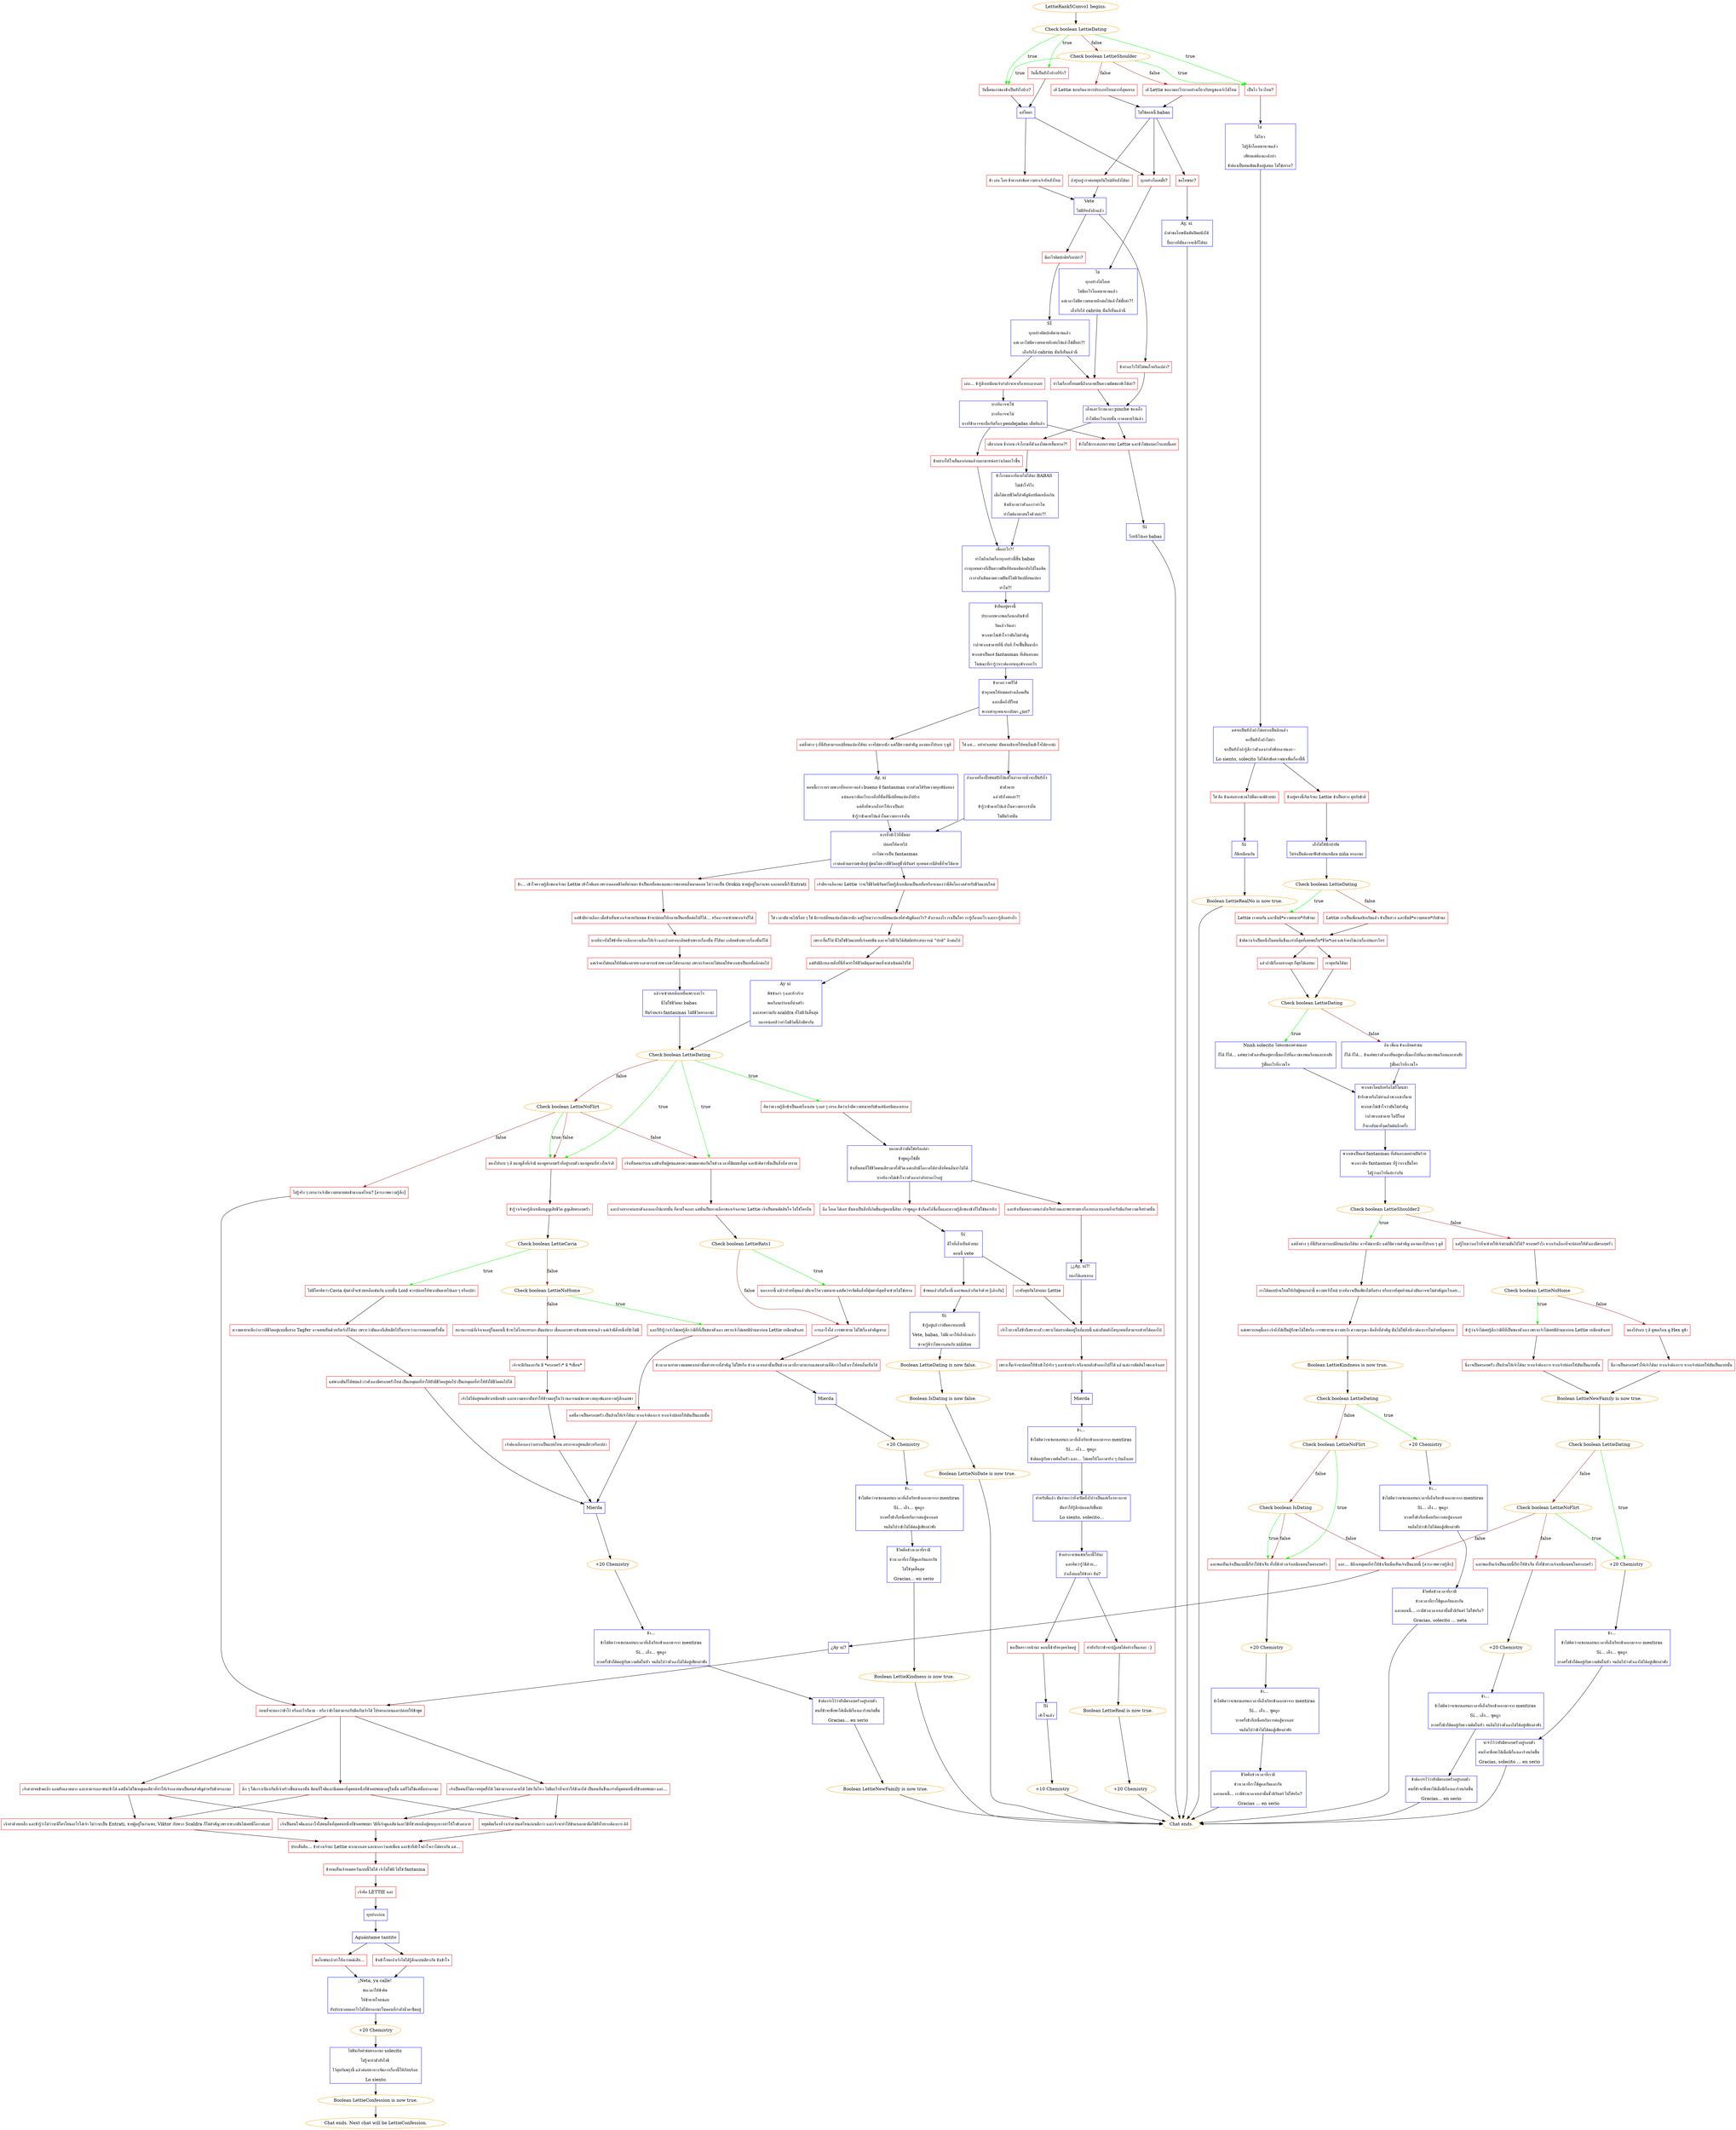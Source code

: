 digraph {
	"LettieRank5Convo1 begins." [color=orange];
		"LettieRank5Convo1 begins." -> j1469346148;
	j1469346148 [label="Check boolean LettieDating",color=orange];
		j1469346148 -> j1398647307 [label=true,color=green];
		j1469346148 -> j44111331 [label=true,color=green];
		j1469346148 -> j466736984 [label=true,color=green];
		j1469346148 -> j3933229792 [label=false,color=brown];
	j1398647307 [label="เป็นไง ไหวไหม?",shape=box,color=red];
		j1398647307 -> j3619466351;
	j44111331 [label="วันนี้เป็นยังไงบ้างที่รัก?",shape=box,color=red];
		j44111331 -> j1124269910;
	j466736984 [label="วันนี้คนเก่งของข้าเป็นยังไงบ้าง?",shape=box,color=red];
		j466736984 -> j1124269910;
	j3933229792 [label="Check boolean LettieShoulder",color=orange];
		j3933229792 -> j1398647307 [label=true,color=green];
		j3933229792 -> j466736984 [label=true,color=green];
		j3933229792 -> j2131679292 [label=false,color=brown];
		j3933229792 -> j3356585396 [label=false,color=brown];
	j3619466351 [label="ไม่ 
ไม่ไหว 
ไม่รู้สึกโอเคมานานแล้ว 
เพียงแต่ต้องแกล้งทำ 
ข้าต้องเป็นคนเข้มแข็งอยู่เสมอ ไม่ใช่เหรอ?",shape=box,color=blue];
		j3619466351 -> j1500670156;
	j1124269910 [label="แย่โคตร",shape=box,color=blue];
		j1124269910 -> j340976731;
		j1124269910 -> j2858343255;
	j2131679292 [label="เฮ้ Lettie ขอถามอะไรบางอย่างเกี่ยวกับหนูของเจ้าได้ไหม",shape=box,color=red];
		j2131679292 -> j2815775055;
	j3356585396 [label="เฮ้ Lettie ชอบกินอาหารประเภทไหนมากที่สุดเหรอ",shape=box,color=red];
		j3356585396 -> j2815775055;
	j1500670156 [label="แต่จะเป็นยังไงถ้าไม่อยากเป็นอีกแล้ว 
จะเป็นยังไงถ้าไม่ทำ 
จะเป็นยังไงถ้ารู้สึกว่าตัวเองกำลังพังทลายและ-- 
Lo siento, solecito ไม่ได้ส่งข้อความมาเพื่อเรื่องนี้นี่",shape=box,color=blue];
		j1500670156 -> j4006061043;
		j1500670156 -> j938128209;
	j340976731 [label="ทุกอย่างโอเคมั้ย?",shape=box,color=red];
		j340976731 -> j2561968136;
	j2858343255 [label="ข้า เอ่อ โอย ข้าควรส่งข้อความหาเจ้าทีหลังไหม",shape=box,color=red];
		j2858343255 -> j234644358;
	j2815775055 [label="ไม่ใช่ตอนนี้ babas",shape=box,color=blue];
		j2815775055 -> j340976731;
		j2815775055 -> j930279256;
		j2815775055 -> j3990022578;
	j4006061043 [label="ใช่ คือ ข้าแค่อยากชวนไปดื่มกาแฟด้วยน่ะ",shape=box,color=red];
		j4006061043 -> j3533244912;
	j938128209 [label="ข้าอยู่ตรงนี้กับเจ้านะ Lettie ข้าเป็นห่วง คุยกับข้าสิ",shape=box,color=red];
		j938128209 -> j4007244136;
	j2561968136 [label="ไม่ 
ทุกอย่างไม่โอเค 
ไม่มีอะไรโอเคมานานแล้ว 
แต่เวลาไม่มีความหมายอีกต่อไปแล้วใช่มั้ยล่ะ?! 
เอ็งกับไอ้ cabrón นั่นก็เห็นแล้วนี่",shape=box,color=blue];
		j2561968136 -> j844103784;
	j234644358 [label="Vete 
ไม่มีทีหลังอีกแล้ว",shape=box,color=blue];
		j234644358 -> j1997478672;
		j234644358 -> j3575346768;
	j930279256 [label="ถ้ายุ่งอยู่ เราค่อยคุยกันใหม่ทีหลังได้นะ",shape=box,color=red];
		j930279256 -> j234644358;
	j3990022578 [label="ขอโทษนะ?",shape=box,color=red];
		j3990022578 -> j1542634965;
	j3533244912 [label="Sí 
ก็ดีเหมือนกัน",shape=box,color=blue];
		j3533244912 -> j1195005912;
	j4007244136 [label="เอ็งไม่ใช่นักบำบัด 
ไม่จำเป็นต้องมาฟังข้าบ่นเหมือน niña หรอกนะ",shape=box,color=blue];
		j4007244136 -> j3717407868;
	j844103784 [label="ทำไมเรื่องทั้งหมดนี่ถึงกลายเป็นความผิดของข้าได้ล่ะ?",shape=box,color=red];
		j844103784 -> j4111319363;
	j1997478672 [label="ข้าทำอะไรให้ไม่พอใจหรือเปล่า?",shape=box,color=red];
		j1997478672 -> j4111319363;
	j3575346768 [label="มีอะไรผิดปกติหรือเปล่า?",shape=box,color=red];
		j3575346768 -> j1389628507;
	j1542634965 [label="Ay, sí 
ถ้าคำขอโทษนั่นมันปิดผนังได้ 
งั้นบางทีมันอาจจะดีก็ได้นะ",shape=box,color=blue];
		j1542634965 -> "Chat ends.";
	j1195005912 [label="Boolean LettieRealNo is now true.",color=orange];
		j1195005912 -> "Chat ends.";
	j3717407868 [label="Check boolean LettieDating",color=orange];
		j3717407868 -> j4164221559 [label=true,color=green];
		j3717407868 -> j2343973068 [label=false,color=brown];
	j4111319363 [label="เอ็งและวังวนเวลา pinche ของเอ็ง 
ถ้าไม่มีอะไรแบบนั้น เราคงตายไปแล้ว",shape=box,color=blue];
		j4111319363 -> j744168641;
		j4111319363 -> j408331552;
	j1389628507 [label="SÍ 
ทุกอย่างผิดปกติมานานแล้ว 
แต่เวลาไม่มีความหมายอีกต่อไปแล้วใช่มั้ยล่ะ?! 
เอ็งกับไอ้ cabrón นั่นก็เห็นแล้วนี่",shape=box,color=blue];
		j1389628507 -> j844103784;
		j1389628507 -> j2632935610;
	"Chat ends." [color=orange];
	j4164221559 [label="Lettie เราคบกัน และนั่นมี*ความหมาย*กับข้านะ",shape=box,color=red];
		j4164221559 -> j1246157158;
	j2343973068 [label="Lettie เราเป็นเพื่อนสนิทกันแล้ว ข้าเป็นห่วง และนั่นมี*ความหมาย*กับข้านะ",shape=box,color=red];
		j2343973068 -> j1246157158;
	j744168641 [label="เดี๋ยวก่อน ช้าก่อน เจ้าโกรธที่ตัวเองไม่ตายงั้นเหรอ?!",shape=box,color=red];
		j744168641 -> j17123270;
	j408331552 [label="ข้าไม่ใช่กระสอบทรายนะ Lettie และข้าไม่ชอบอะไรแบบนี้เลย",shape=box,color=red];
		j408331552 -> j738434555;
	j2632935610 [label="เอ่อ... ข้ารู้สึกเหมือนเจ้ากำลังจะหาเรื่องทะเลาะเลย",shape=box,color=red];
		j2632935610 -> j2231775632;
	j1246157158 [label="ข้าคิดว่าเจ้าเป็นหนึ่งในคนที่แข็งแกร่งที่สุดที่เคยพบใน*ชีวิต*เลย แต่เจ้าคงไม่เก่งเรื่องบ่นเท่าไหร่",shape=box,color=red];
		j1246157158 -> j900750428;
		j1246157158 -> j3962456951;
	j17123270 [label="ข้าโกรธมากที่ตายไม่ได้นะ BABAS 
ไม่เข้าใจรึไง 
เมื่อไม่ตายชีวิตก็สำคัญน้อยนิดเหลือเกิน 
ข้าเฝ้าถามว่าตัวเองว่าทำไม 
ทำไมต้องมาสนใจด้วยล่ะ?!",shape=box,color=blue];
		j17123270 -> j2487970049;
	j738434555 [label="Sí 
วิ่งหนีไปเลย babas",shape=box,color=blue];
		j738434555 -> "Chat ends.";
	j2231775632 [label="บางทีอาจจะใช่ 
บางทีอาจจะไม่ 
บางทีข้าอาจจะเบื่อกับเรื่อง pendejadas เต็มทีแล้ว",shape=box,color=blue];
		j2231775632 -> j2948771772;
		j2231775632 -> j408331552;
	j900750428 [label="แล้วถ้ามีเรื่องอยากคุย ก็คุยได้เลยนะ",shape=box,color=red];
		j900750428 -> j2943419579;
	j3962456951 [label="เราคุยกันได้นะ",shape=box,color=red];
		j3962456951 -> j2943419579;
	j2487970049 [label="เพื่ออะไร?! 
ทำไมถึงเกิดเรื่องทุกอย่างนี้ขึ้น babas 
เราทุกคนต่างก็เป็นความฝันที่ย้อนอดีตกลับไปในอดีต 
เรากำลังเดินตามความฝันที่ไม่มีวันเปลี่ยนแปลง 
ทำไม?!",shape=box,color=blue];
		j2487970049 -> j676172517;
	j2948771772 [label="ข้าอยากให้ใจเย็นลงก่อนแล้วบอกมาหน่อยว่าเกิดอะไรขึ้น",shape=box,color=red];
		j2948771772 -> j2487970049;
	j2943419579 [label="Check boolean LettieDating",color=orange];
		j2943419579 -> j1234325589 [label=true,color=green];
		j2943419579 -> j3264705670 [label=false,color=brown];
	j676172517 [label="ข้ายืนอยู่ตรงนี้ 
ประกอบพวกพลเรือนกลับเข้าที่ 
วันแล้ววันเล่า 
พวกเขาไม่เข้าใจว่ามันไม่สำคัญ 
ว่าถ้าพวกเขาตายที่นี่ ทันที ก็จะฟื้นขึ้นมาอีก 
พวกเขาเป็นแค่ fantasmas ที่เดินละเมอ 
ในขณะที่เรารู้ว่าเราต้องทนทุกข์จากอะไร",shape=box,color=blue];
		j676172517 -> j1295279006;
	j1234325589 [label="Nnnh solecito ไม่ค่อยชอบคำชมเลย 
ก็ได้ ก็ได้... แค่พบว่าตัวเองยืนอยู่ตรงนี้มองไปที่แถวของพลเรือนและสงสัย 
รู้มั้ยอะไรที่กวนใจ",shape=box,color=blue];
		j1234325589 -> j927880598;
	j3264705670 [label="อืม เพื่อน ข้าเกลียดคำชม 
ก็ได้ ก็ได้... ข้าแค่พบว่าตัวเองยืนอยู่ตรงนี้มองไปที่แถวของพลเรือนและสงสัย 
รู้มั้ยอะไรที่กวนใจ",shape=box,color=blue];
		j3264705670 -> j927880598;
	j1295279006 [label="ข้าอาละวาดก็ได้ 
ฆ่าทุกคนให้หมดอย่างเลือดเย็น 
และเมื่อถึงปีใหม่ 
พวกเขาทุกคนจะกลับมา ¿no?",shape=box,color=blue];
		j1295279006 -> j828412716;
		j1295279006 -> j2591878572;
	j927880598 [label="พวกเขาโดนยิงหรือไม่ก็โดนฆ่า 
ข้ารักษาหรือไม่ทำแล้วพวกเขาก็ตาย 
พวกเขาไม่เข้าใจว่ามันไม่สำคัญ 
ว่าถ้าพวกเขาตาย ในปีใหม่ 
ก็จะกลับมาที่จุดเริ่มต้นอีกครั้ง",shape=box,color=blue];
		j927880598 -> j2442420931;
	j828412716 [label="ใช่ แต่... อย่าทำเลยนะ มันคงอธิบายให้คนอื่นเข้าใจได้ยากน่ะ",shape=box,color=red];
		j828412716 -> j2719010011;
	j2591878572 [label="แต่สิ่งต่าง ๆ ที่นี่ยังสามารถเปลี่ยนแปลงได้นะ อาจไม่มากนัก แต่ก็มีความสำคัญ ลองมองไปรอบ ๆ ดูสิ",shape=box,color=red];
		j2591878572 -> j153575842;
	j2442420931 [label="พวกเขาเป็นแค่ fantasmas ที่เดินละเมอผ่านฝันร้าย 
พวกเราคือ fantasmas ที่รู้ว่าเราเป็นใคร 
ไม่รู้ว่าอะไรที่แย่กว่ากัน",shape=box,color=blue];
		j2442420931 -> j3958753546;
	j2719010011 [label="ถ้าเอาเครื่องปิ้งขนมปังไปแช่ในอ่างอาบน้ำจะเป็นยังไง 
ฆ่าตัวตาย 
แล้วยังไงต่อล่ะ?! 
ข้ารู้ว่าข้าตายไปแล้วในความทรงจำอื่น 
ในฝันร้ายนั่น",shape=box,color=blue];
		j2719010011 -> j2196733095;
	j153575842 [label="Ay, sí 
ตอนนี้เรารวบรวมพวกที่หลงทางแล้ว bueno มี fantasmas บางส่วนได้รับความทุกข์น้อยลง 
แน่นอนว่ามีอะไรบางสิ่งที่นั่นที่นี่เปลี่ยนแปลงไปบ้าง 
แต่สิ่งที่พวกเอ็งทำให้เราเป็นล่ะ 
ข้ารู้ว่าข้าตายไปแล้วในความทรงจำอื่น",shape=box,color=blue];
		j153575842 -> j2196733095;
	j3958753546 [label="Check boolean LettieShoulder2",color=orange];
		j3958753546 -> j1095739970 [label=true,color=green];
		j3958753546 -> j2374591058 [label=false,color=brown];
	j2196733095 [label="ควรทิ้งข้าไว้ที่นั่นนะ 
ปล่อยให้ตายไป 
เราไม่ควรเป็น fantasmas 
เราต่อต้านธรรมชาติอยู่ ผู้คนไม่ควรมีชีวิตอยู่ชั่วนิรันดร์ ทุกคนควรมีสิทธิ์ที่จะได้ตาย",shape=box,color=blue];
		j2196733095 -> j408183700;
		j2196733095 -> j1248282673;
	j1095739970 [label="แต่สิ่งต่าง ๆ ที่นี่ยังสามารถเปลี่ยนแปลงได้นะ อาจไม่มากนัก แต่ก็มีความสำคัญ ลองมองไปรอบ ๆ ดูสิ",shape=box,color=red];
		j1095739970 -> j4115379968;
	j2374591058 [label="แต่รู้ไหมว่าอะไรที่จะช่วยให้เจ้าผ่านมันไปได้? ครอบครัวไง หากเจ้าเลือกที่จะปล่อยให้ตัวเองมีครอบครัว",shape=box,color=red];
		j2374591058 -> j2837183612;
	j408183700 [label="ข้า... เข้าใจความรู้สึกของเจ้านะ Lettie เข้าใจดีเลย เพราะตลอดชีวิตที่ผ่านมา ข้าเป็นเหยื่อของแผนการของคนอื่นมาตลอด ไม่ว่าจะเป็น Orokin ชายผู้อยู่ในกำแพง และตอนนี้ก็ Entrati",shape=box,color=red];
		j408183700 -> j1256138596;
	j1248282673 [label="เจ้ามีทางเลือกนะ Lettie ว่าจะใช้ชีวิตนิรันดร์โดยรู้สึกเหมือนเป็นเหยื่อหรือจะมองว่านี่คือโอกาสสำหรับชีวิตแบบใหม่",shape=box,color=red];
		j1248282673 -> j4155735370;
	j4115379968 [label="เราได้มอบบ้านใหม่ให้กับผู้คนเหล่านี้ ความหวังใหม่ บางทีอาจเป็นเพียงไม่กี่อย่าง หรือบางทีสุดท้ายแล้วมันอาจจะไม่สำคัญอะไรเลย...",shape=box,color=red];
		j4115379968 -> j3803386056;
	j2837183612 [label="Check boolean LettieNoHome",color=orange];
		j2837183612 -> j325750616 [label=true,color=green];
		j2837183612 -> j1066605301 [label=false,color=brown];
	j1256138596 [label="แต่ข้ามีทางเลือก เมื่อข้าเห็นพวกเจ้าตายกันหมด ข้าจะปล่อยให้กลายเป็นเหยื่อต่อไปก็ได้... หรืออาจจะช่วยพวกเจ้าก็ได้",shape=box,color=red];
		j1256138596 -> j1885160470;
	j4155735370 [label="ใช่ เวลามันวนไปเรื่อย ๆ ใช่ มีการเปลี่ยนแปลงไม่มากนัก แต่รู้ไหมว่าการเปลี่ยนแปลงที่สำคัญคืออะไร? ตัวเราเองไง เราเป็นใคร เรารู้เรื่องอะไร และเรารู้สึกอย่างไร",shape=box,color=red];
		j4155735370 -> j1260009813;
	j3803386056 [label="แต่เพราะเหตุนี้เอง เจ้าถึงได้เป็นผู้รักษาไม่ใช่หรือ การพยายาม ความหวัง ความกรุณา คือสิ่งที่สำคัญ นั่นไม่ใช่สิ่งที่เราต้องการในท้ายที่สุดเหรอ",shape=box,color=red];
		j3803386056 -> j687322874;
	j325750616 [label="ข้ารู้ว่าเจ้าไม่เคยรู้สึกว่ามีที่ที่เป็นของตัวเอง เพราะเจ้าไม่เคยมีบ้านมาก่อน Lettie เหมือนข้าเลย",shape=box,color=red];
		j325750616 -> j738547519;
	j1066605301 [label="มองไปรอบ ๆ สิ ดูพลเรือน ดู Hex ดูข้า",shape=box,color=red];
		j1066605301 -> j1082843245;
	j1885160470 [label="บางทีอาจไม่ใช่ข้าที่ควรเลือกทางเลือกให้เจ้า และถ้าอยากเกลียดข้าเพราะเรื่องนั้น ก็ได้นะ เกลียดข้าเพราะเรื่องนั้นก็ได้",shape=box,color=red];
		j1885160470 -> j3240902327;
	j1260009813 [label="เพราะงั้นก็ไม่ นี่ไม่ใช่ชีวิตแบบที่เจ้าเคยชิน และจะไม่มีวันได้สัมผัสประสบการณ์ \"ปกติ\" อีกต่อไป",shape=box,color=red];
		j1260009813 -> j1211521523;
	j687322874 [label="Boolean LettieKindness is now true.",color=orange];
		j687322874 -> j3679117757;
	j738547519 [label="นี่อาจเป็นครอบครัว เป็นบ้านให้เจ้าได้นะ หากเจ้าต้องการ หากเจ้าปล่อยให้มันเป็นแบบนั้น",shape=box,color=red];
		j738547519 -> j672275895;
	j1082843245 [label="นี่อาจเป็นครอบครัวให้เจ้าได้นะ หากเจ้าต้องการ หากเจ้าปล่อยให้มันเป็นแบบนั้น",shape=box,color=red];
		j1082843245 -> j672275895;
	j3240902327 [label="แต่เจ้าคงไม่ยอมให้ทีมต้องตายหากสามารถช่วยพวกเขาได้หรอกนะ เพราะเจ้าคงจะไม่ยอมให้พวกเขาเป็นเหยื่ออีกต่อไป",shape=box,color=red];
		j3240902327 -> j3764512157;
	j1211521523 [label="แต่ยังมีอีกหลายสิ่งที่นี่ที่จะทำให้ชีวิตมีคุณค่าพอที่จะดำเนินต่อไปได้",shape=box,color=red];
		j1211521523 -> j173082710;
	j3679117757 [label="Check boolean LettieDating",color=orange];
		j3679117757 -> j2481791151 [label=true,color=green];
		j3679117757 -> j4054493583 [label=false,color=brown];
	j672275895 [label="Boolean LettieNewFamily is now true.",color=orange];
		j672275895 -> j3188996890;
	j3764512157 [label="แล้วจะช่วยเหลือเหยื่อเพราะอะไร 
นี่ไม่ใช่ชีวิตนะ babas 
ฝันร้ายแห่ง fantasmas ไม่มีชีวิตหรอกนะ",shape=box,color=blue];
		j3764512157 -> j3120021396;
	j173082710 [label="Ay sí 
พิซซ่าเก่า ๆ และห้างร้าง 
พลเรือนเร่ร่อนที่น่าเศร้า 
และสงครามกับ scaldra ที่ไม่มีวันสิ้นสุด 
บอกหน่อยสิว่าทำไมชีวิตนี้ถึงมีค่ากัน",shape=box,color=blue];
		j173082710 -> j3120021396;
	j2481791151 [label="+20 Chemistry",color=orange];
		j2481791151 -> j275800787;
	j4054493583 [label="Check boolean LettieNoFlirt",color=orange];
		j4054493583 -> j1882929222 [label=true,color=green];
		j4054493583 -> j2101007801 [label=false,color=brown];
	j3188996890 [label="Check boolean LettieDating",color=orange];
		j3188996890 -> j2410913718 [label=true,color=green];
		j3188996890 -> j1744086563 [label=false,color=brown];
	j3120021396 [label="Check boolean LettieDating",color=orange];
		j3120021396 -> j3156834465 [label=true,color=green];
		j3120021396 -> j980240825 [label=true,color=green];
		j3120021396 -> j2255700537 [label=true,color=green];
		j3120021396 -> j968646835 [label=false,color=brown];
	j275800787 [label="ข้า... 
ข้าไม่คิดว่าจะชอบเลยนะเวลาที่เอ็งเรียกข้าออกมาจาก mentiras 
Sí... เอ็ง... พูดถูก 
บางครั้งข้าก็เหนื่อยกับการต่อสู้มากเลย 
จนลืมไปว่าข้าไม่ได้ต่อสู้เพียงลำพัง",shape=box,color=blue];
		j275800787 -> j3684242083;
	j1882929222 [label="และพอเห็นเจ้าเป็นแบบนี้ก็ทำให้ข้าเจ็บ ทั้งที่ข้าห่วงเจ้าเหมือนคนในครอบครัว",shape=box,color=red];
		j1882929222 -> j2887141387;
	j2101007801 [label="Check boolean IsDating",color=orange];
		j2101007801 -> j1882929222 [label=true,color=green];
		j2101007801 -> j1882929222 [label=false,color=brown];
		j2101007801 -> j1875662432 [label=false,color=brown];
	j2410913718 [label="+20 Chemistry",color=orange];
		j2410913718 -> j657125583;
	j1744086563 [label="Check boolean LettieNoFlirt",color=orange];
		j1744086563 -> j2410913718 [label=true,color=green];
		j1744086563 -> j2780664316 [label=false,color=brown];
		j1744086563 -> j1875662432 [label=false,color=brown];
	j3156834465 [label="คิดว่าความรู้สึกข้าเป็นแค่เรื่องเล่น ๆ เฉย ๆ เหรอ คิดว่าเจ้ามีความหมายกับข้าแค่น้อยนิดเองเหรอ",shape=box,color=red];
		j3156834465 -> j478862038;
	j980240825 [label="มองไปรอบ ๆ สิ มองดูสิ่งที่เจ้ามี มองดูครอบครัวที่อยู่รอบตัว มองดูคนที่ห่วงใยเจ้าสิ",shape=box,color=red];
		j980240825 -> j3242744128;
	j2255700537 [label="เจ้าเห็นคนเร่ร่อน แต่ข้าเห็นผู้คนแสดงความเมตตาต่อกันในช่วงเวลาที่มืดมนที่สุด และข้าคิดว่านั่นเป็นสิ่งที่สวยงาม",shape=box,color=red];
		j2255700537 -> j3073101347;
	j968646835 [label="Check boolean LettieNoFlirt",color=orange];
		j968646835 -> j980240825 [label=true,color=green];
		j968646835 -> j980240825 [label=false,color=brown];
		j968646835 -> j2255700537 [label=false,color=brown];
		j968646835 -> j3139702930 [label=false,color=brown];
	j3684242083 [label="ชีวิตคือช่วงเวลาที่เรามี 
ช่วงเวลาที่เราใช้ดูแลกันและกัน 
และตอนนี้... เรามีช่วงเวลาเหล่านั้นชั่วนิรันดร์ ไม่ใช่หรือ? 
Gracias, solecito ... neta",shape=box,color=blue];
		j3684242083 -> "Chat ends.";
	j2887141387 [label="+20 Chemistry",color=orange];
		j2887141387 -> j2603868045;
	j1875662432 [label="และ... มีอีกเหตุผลที่ทำให้ข้าเจ็บเมื่อเห็นเจ้าเป็นแบบนี้ [สารภาพความรู้สึก]",shape=box,color=red];
		j1875662432 -> j3882863147;
	j657125583 [label="ข้า... 
ข้าไม่คิดว่าจะชอบเลยนะเวลาที่เอ็งเรียกข้าออกมาจาก mentiras 
Sí... เอ็ง... พูดถูก 
บางครั้งข้าก็ติดอยู่กับความคิดในหัว จนลืมไปว่าตัวเองไม่ได้อยู่เพียงลำพัง",shape=box,color=blue];
		j657125583 -> j752959193;
	j2780664316 [label="และพอเห็นเจ้าเป็นแบบนี้ก็ทำให้ข้าเจ็บ ทั้งที่ข้าห่วงเจ้าเหมือนคนในครอบครัว",shape=box,color=red];
		j2780664316 -> j2457826031;
	j478862038 [label="บอกมาสิว่ามันใช่หรือเปล่า 
ข้าพูดถูกใช่มั้ย 
ข้าเห็นคนที่ใช้ชีวิตคนเดียวมาทั้งชีวิต แต่กลับมีโอกาสได้ทำสิ่งที่คนอื่นทำไม่ได้ 
บางทีอาจไม่เข้าใจว่าตัวเองกำลังทำอะไรอยู่",shape=box,color=blue];
		j478862038 -> j2443334040;
		j478862038 -> j419043641;
	j3242744128 [label="ข้ารู้ว่าเจ้าคงรู้สึกเหมือนสูญเสียชีวิต สูญเสียครอบครัว",shape=box,color=red];
		j3242744128 -> j2017082177;
	j3073101347 [label="และถ้าอยากจะแยกตัวเองออกไปแบบนั้น ก็ตามใจเถอะ แต่นั่นเป็นทางเลือกของเจ้าเองนะ Lettie เจ้าเป็นคนตัดสินใจ ไม่ใช่ใครอื่น",shape=box,color=red];
		j3073101347 -> j3313996384;
	j3139702930 [label="ไม่รู้จริง ๆ เหรอว่าเจ้ามีความหมายต่อข้ามากแค่ไหน? [สารภาพความรู้สึก]",shape=box,color=red];
		j3139702930 -> j3534015334;
	j2603868045 [label="ข้า... 
ข้าไม่คิดว่าจะชอบเลยนะเวลาที่เอ็งเรียกข้าออกมาจาก mentiras 
Sí... เอ็ง... พูดถูก 
บางครั้งข้าก็เหนื่อยกับการต่อสู้มากเลย 
จนลืมไปว่าข้าไม่ได้ต่อสู้เพียงลำพัง",shape=box,color=blue];
		j2603868045 -> j2968949448;
	j3882863147 [label="¿Ay sí?",shape=box,color=blue];
		j3882863147 -> j3534015334;
	j752959193 [label="จะจำไว้ว่ายังมีครอบครัวอยู่รอบตัว 
คนที่จะพึ่งพาได้เมื่อมีเรื่องเลวร้ายเกิดขึ้น 
Gracias, solecito ... en serio",shape=box,color=blue];
		j752959193 -> "Chat ends.";
	j2457826031 [label="+20 Chemistry",color=orange];
		j2457826031 -> j1092643959;
	j2443334040 [label="อือ โอเค ได้เลย นั่นคงเป็นสิ่งที่เกิดขึ้นอยู่ตอนนี้สินะ เจ้าพูดถูก ข้าก็แค่ไอ้ซื่อบื้อและความรู้สึกของข้าก็ไม่ใช่ของจริง",shape=box,color=red];
		j2443334040 -> j3294203259;
	j419043641 [label="และข้าเห็นคนบางคนกำลังเจ็บปวดและพยายามหาเรื่องทะเลาะแทนที่จะรับมือกับความเจ็บปวดนั้น",shape=box,color=red];
		j419043641 -> j608854255;
	j2017082177 [label="Check boolean LettieCavia",color=orange];
		j2017082177 -> j1107778562 [label=true,color=green];
		j2017082177 -> j1316773623 [label=false,color=brown];
	j3313996384 [label="Check boolean LettieRats1",color=orange];
		j3313996384 -> j3787178935 [label=true,color=green];
		j3313996384 -> j3854525982 [label=false,color=brown];
	j3534015334 [label="ก่อนที่จะบอกว่าข้าโง่ หรืออะไรก็ตาม - หรือว่าข้าไม่สามารถรับมือกับเจ้าได้ โปรดรอก่อนและปล่อยให้ข้าพูด",shape=box,color=red];
		j3534015334 -> j2055969903;
		j3534015334 -> j1157461724;
		j3534015334 -> j1309530990;
	j2968949448 [label="ชีวิตคือช่วงเวลาที่เรามี 
ช่วงเวลาที่เราใช้ดูแลกันและกัน 
และตอนนี้... เรามีช่วงเวลาเหล่านั้นชั่วนิรันดร์ ไม่ใช่หรือ? 
Gracias ... en serio",shape=box,color=blue];
		j2968949448 -> "Chat ends.";
	j1092643959 [label="ข้า... 
ข้าไม่คิดว่าจะชอบเลยนะเวลาที่เอ็งเรียกข้าออกมาจาก mentiras 
Sí... เอ็ง... พูดถูก 
บางครั้งข้าก็ติดอยู่กับความคิดในหัว จนลืมไปว่าตัวเองไม่ได้อยู่เพียงลำพัง",shape=box,color=blue];
		j1092643959 -> j3575481829;
	j3294203259 [label="Sí 
ดีใจที่เอ็งเห็นด้วยนะ 
ตอนนี้ vete",shape=box,color=blue];
		j3294203259 -> j2135374272;
		j3294203259 -> j1300408673;
	j608854255 [label="¡¿Ay, sí?! 
บอกได้เลยเหรอ",shape=box,color=blue];
		j608854255 -> j644692531;
	j1107778562 [label="ไม่มีใครคิดว่า Cavia คุ้มค่าที่จะช่วยเหลือเช่นกัน แบบนั้น Loid ควรปล่อยให้พวกมันตายไปเฉย ๆ หรือเปล่า",shape=box,color=red];
		j1107778562 -> j1711366341;
	j1316773623 [label="Check boolean LettieNoHome",color=orange];
		j1316773623 -> j3525764130 [label=true,color=green];
		j1316773623 -> j3068127308 [label=false,color=brown];
	j3787178935 [label="นอกจากนี้ แม้ว่าท้ายที่สุดแล้วมันจะไร้ความหมาย แต่สัตว์จรจัดคือสิ่งที่คุ้มค่าที่สุดที่จะช่วยไม่ใช่เหรอ",shape=box,color=red];
		j3787178935 -> j3854525982;
	j3854525982 [label="การเอาใจใส่ การพยายาม ไม่ใช่เรื่องสำคัญเหรอ",shape=box,color=red];
		j3854525982 -> j2037205919;
	j2055969903 [label="เจ้าสวยจนข้าตะลึง แถมยังฉลาดมาก และสามารถเอาชนะข้าได้ แต่นั่นไม่ใช่เหตุผลเดียวที่ทำให้เจ้ากลายมาเป็นคนสำคัญสำหรับข้าหรอกนะ",shape=box,color=red];
		j2055969903 -> j2381577655;
		j2055969903 -> j1460482972;
	j1157461724 [label="ลึก ๆ ใต้เกราะป้องกันที่เจ้าสร้างขึ้นมาเองนั่น มีคนที่ใจดีและมีเมตตาที่สุดคนหนึ่งที่ข้าเคยพบมาอยู่ในนั้น แต่ก็ไม่ใช่แค่นั้นหรอกนะ",shape=box,color=red];
		j1157461724 -> j580493351;
		j1157461724 -> j1460482972;
	j1309530990 [label="เจ้าเป็นคนที่ไม่อาจหยุดยั้งได้ ไม่สามารถทำลายได้ ไม่หวั่นไหว ไม่มีอะไรที่จะทำให้ช้าลงได้ เป็นคนที่แข็งแกร่งที่สุดคนหนึ่งที่ข้าเคยพบมา และ...",shape=box,color=red];
		j1309530990 -> j580493351;
		j1309530990 -> j2381577655;
	j3575481829 [label="ข้าต้องจำไว้ว่ายังมีครอบครัวอยู่รอบตัว 
คนที่ข้าจะพึ่งพาได้เมื่อมีเรื่องเลวร้ายเกิดขึ้น 
Gracias... en serio",shape=box,color=blue];
		j3575481829 -> "Chat ends.";
	j2135374272 [label="เรายังคุยกันไม่จบนะ Lettie",shape=box,color=red];
		j2135374272 -> j644692531;
	j1300408673 [label="ข้าพอแล้วกับเรื่องนี้ และพอแล้วกับเจ้าด้วย [เลิกกัน]",shape=box,color=red];
		j1300408673 -> j2131586320;
	j644692531 [label="เจ้าโวยวายใส่ข้าก็เพราะกลัว เพราะไม่อยากติดอยู่ในที่แบบนี้ แต่กลับผลักไสทุกคนที่สามารถช่วยได้ออกไป",shape=box,color=red];
		j644692531 -> j1189887647;
	j1711366341 [label="ความตายจะดีกว่าการมีชีวิตอยู่แบบนี้เหรอ Tagfer อาจเคยเห็นด้วยกับเจ้าก็ได้นะ เพราะว่ามันเองก็เสียเมียไปในระหว่างการทดสอบครั้งนั้น",shape=box,color=red];
		j1711366341 -> j1204029182;
	j3525764130 [label="และก็ยังรู้ว่าเจ้าไม่เคยรู้สึกว่ามีที่ที่เป็นของตัวเอง เพราะเจ้าไม่เคยมีบ้านมาก่อน Lettie เหมือนข้าเลย",shape=box,color=red];
		j3525764130 -> j2662674284;
	j3068127308 [label="สถานการณ์ที่เจ้าเจออยู่ในตอนนี้ ข้าจะไม่โกหกหรอก มันแย่มาก เชื่อเถอะเพราะข้าเคยเจอมาแล้ว แต่เจ้ามีสิ่งหนึ่งที่ข้าไม่มี",shape=box,color=red];
		j3068127308 -> j3246484775;
	j2037205919 [label="ช่วงเวลาแห่งความเมตตาเหล่านั้นต่างหากที่สำคัญ ไม่ใช่หรือ ช่วงเวลาเหล่านั้นเป็นช่วงเวลาที่เราสามารถแสดงส่วนที่ดีกว่าในตัวเราให้คนอื่นเห็นได้",shape=box,color=red];
		j2037205919 -> j582717157;
	j2381577655 [label="เจ้าเป็นคนใจดีและเอาใจใส่คนอื่นที่สุดคนหนึ่งที่ข้าเคยพบมา วิธีที่เจ้าดูแลสัตว์และวิธีที่ช่วยเหลือผู้คนทุกทางทำให้ใจข้าละลาย",shape=box,color=red];
		j2381577655 -> j4019642279;
	j1460482972 [label="เจ้าทำด้วยเหล็ก และข้ารู้ว่าไม่ว่าจะมีใครโยนอะไรใส่เจ้า ไม่ว่าจะเป็น Entrati, ชายผู้อยู่ในกำแพง, Viktor กับพวก Scaldra ก็ไม่สำคัญ เพราะพวกมันไม่เคยมีโอกาสเลย",shape=box,color=red];
		j1460482972 -> j4019642279;
	j580493351 [label="หยุดคิดเรื่องที่ว่าเจ้าสวยแค่ไหนก่อนดีกว่า และเจ้าจะทำให้ข้าแหลกคามือได้ยังไงหากต้องการ อิอิ",shape=box,color=red];
		j580493351 -> j4019642279;
	j2131586320 [label="Sí 
ข้ารู้อยู่แล้วว่ามันคงจะแบบนี้ 
Vete, babas, ไม่มีเวลาให้เอ็งอีกแล้ว 
น่าจะรู้ดีว่าไม่ควรเล่นกับ niñitos",shape=box,color=blue];
		j2131586320 -> j2548450594;
	j1189887647 [label="เพราะงั้นเจ้าจะปล่อยให้ข้าเข้าไปจริง ๆ และช่วยเจ้า หรือจะผลักข้าออกไปก็ได้ แล้วแต่การตัดสินใจของเจ้าเลย",shape=box,color=red];
		j1189887647 -> j613585930;
	j1204029182 [label="แต่พวกมันก็ได้พบแล้วว่าตัวเองมีครอบครัวใหม่ เป็นเหตุผลที่ทำให้ยังมีชีวิตอยู่ต่อไป เป็นเหตุผลที่ทำให้ยังใช้ชีวิตต่อไปได้",shape=box,color=red];
		j1204029182 -> j976123582;
	j2662674284 [label="แต่นี่อาจเป็นครอบครัว เป็นบ้านให้เจ้าได้นะ หากเจ้าต้องการ หากเจ้าปล่อยให้มันเป็นแบบนั้น",shape=box,color=red];
		j2662674284 -> j976123582;
	j3246484775 [label="เจ้าจะมีกันและกัน มี *ครอบครัว* มี *เพื่อน*",shape=box,color=red];
		j3246484775 -> j184068983;
	j582717157 [label="Mierda",shape=box,color=blue];
		j582717157 -> j2923999075;
	j4019642279 [label="ประเด็นคือ... ข้าห่วงเจ้านะ Lettie มากมากเลย และมากกว่าแค่เพื่อน และข้าก็เข้าใจถ้าใจเราไม่ตรงกัน แต่...",shape=box,color=red];
		j4019642279 -> j1626731777;
	j2548450594 [label="Boolean LettieDating is now false.",color=orange];
		j2548450594 -> j4086907321;
	j613585930 [label="Mierda",shape=box,color=blue];
		j613585930 -> j2870925554;
	j976123582 [label="Mierda",shape=box,color=blue];
		j976123582 -> j2184083188;
	j184068983 [label="เจ้าไม่ได้อยู่คนเดียวเหมือนข้า และความเหงานั่นทำให้ข้าจมอยู่ในวังวนอารมณ์ของความทุกข์และความรู้สึกเฉยชา",shape=box,color=red];
		j184068983 -> j2163396450;
	j2923999075 [label="+20 Chemistry",color=orange];
		j2923999075 -> j2874186669;
	j1626731777 [label="ข้าทนเห็นเจ้าหมดหวังแบบนี้ไม่ได้ เจ้าไม่ใช่ผี ไม่ใช่ fantasma",shape=box,color=red];
		j1626731777 -> j772053085;
	j4086907321 [label="Boolean IsDating is now false.",color=orange];
		j4086907321 -> j2703113057;
	j2870925554 [label="ข้า... 
ข้าไม่คิดว่าจะชอบเลยนะเวลาที่เอ็งเรียกข้าออกมาจาก mentiras 
Sí... เอ็ง... พูดถูก 
ข้าติดอยู่กับความคิดในหัว และ... ไม่เคยให้โอกาสจริง ๆ กับเอ็งเลย",shape=box,color=blue];
		j2870925554 -> j605286656;
	j2184083188 [label="+20 Chemistry",color=orange];
		j2184083188 -> j775120357;
	j2163396450 [label="เจ้าต้องเลือกเองว่าอยากเป็นแบบไหน อยากจะอยู่คนเดียวหรือเปล่า",shape=box,color=red];
		j2163396450 -> j976123582;
	j2874186669 [label="ข้า... 
ข้าไม่คิดว่าจะชอบเลยนะเวลาที่เอ็งเรียกข้าออกมาจาก mentiras 
Sí... เอ็ง... พูดถูก 
บางครั้งข้าก็เหนื่อยกับการต่อสู้มากเลย 
จนลืมไปว่าข้าไม่ได้ต่อสู้เพียงลำพัง",shape=box,color=blue];
		j2874186669 -> j3176754153;
	j772053085 [label="เจ้าคือ LETTIE และ",shape=box,color=red];
		j772053085 -> j352353105;
	j2703113057 [label="Boolean LettieNoDate is now true.",color=orange];
		j2703113057 -> "Chat ends.";
	j605286656 [label="สำหรับนี่แล้ว มันง่ายกว่าที่จะปัดทิ้งไปว่าเป็นแค่เรื่องทางกาย 
มันทำให้รู้สึกปลอดภัยขึ้นน่ะ 
Lo siento, solecito...",shape=box,color=blue];
		j605286656 -> j1430091025;
	j775120357 [label="ข้า... 
ข้าไม่คิดว่าจะชอบเลยนะเวลาที่เอ็งเรียกข้าออกมาจาก mentiras 
Sí... เอ็ง... พูดถูก 
บางครั้งข้าก็ติดอยู่กับความคิดในหัว จนลืมไปว่าตัวเองไม่ได้อยู่เพียงลำพัง",shape=box,color=blue];
		j775120357 -> j1638796508;
	j3176754153 [label="ชีวิตคือช่วงเวลาที่เรามี 
ช่วงเวลาที่เราใช้ดูแลกันและกัน 
ไม่ใช่จุดสิ้นสุด 
Gracias... en serio",shape=box,color=blue];
		j3176754153 -> j3208138621;
	j352353105 [label="หุบปากก่อน",shape=box,color=blue];
		j352353105 -> j1081959714;
	j1430091025 [label="ข้าอยากจะชดเชยเรื่องนี้ให้นะ 
 และคิดว่ารู้วิธีด้วย... 
 ถ้าเอ็งยอมให้ข้าทำ หืม?",shape=box,color=blue];
		j1430091025 -> j3469811897;
		j1430091025 -> j1341874224;
	j1638796508 [label="ข้าต้องจำไว้ว่ายังมีครอบครัวอยู่รอบตัว 
คนที่ข้าจะพึ่งพาได้เมื่อมีเรื่องเลวร้ายเกิดขึ้น 
Gracias... en serio",shape=box,color=blue];
		j1638796508 -> j3419229027;
	j3208138621 [label="Boolean LettieKindness is now true.",color=orange];
		j3208138621 -> "Chat ends.";
	j1081959714 [label="Aguántame tantito",shape=box,color=blue];
		j1081959714 -> j4240517777;
		j1081959714 -> j642429791;
	j3469811897 [label="ขอเป็นคราวหน้านะ ตอนนี้ข้ายังหงุดหงิดอยู่",shape=box,color=red];
		j3469811897 -> j3114672116;
	j1341874224 [label="ทำยังกับว่าข้าจะปฏิเสธได้อย่างงั้นแหละ :}",shape=box,color=red];
		j1341874224 -> j1185532220;
	j3419229027 [label="Boolean LettieNewFamily is now true.",color=orange];
		j3419229027 -> "Chat ends.";
	j4240517777 [label="ขอโทษนะถ้าทำให้อารมณ์เสีย...",shape=box,color=red];
		j4240517777 -> j2653375389;
	j642429791 [label="ข้าเข้าใจนะถ้าเจ้าไม่ได้รู้สึกแบบเดียวกัน ข้าเข้าใจ",shape=box,color=red];
		j642429791 -> j2653375389;
	j3114672116 [label="Sí 
เข้าใจแล้ว",shape=box,color=blue];
		j3114672116 -> j1933300832;
	j1185532220 [label="Boolean LettieReal is now true.",color=orange];
		j1185532220 -> j367054140;
	j2653375389 [label="¡Neta, ya calle! 
ขอเวลาให้ข้าคิด 
ให้ข้าหายใจหน่อย 
ยังประมวลผลอะไรไม่ได้หรอกนะในตอนที่กำลังน้ำตาซึมอยู่",shape=box,color=blue];
		j2653375389 -> j2094416864;
	j1933300832 [label="+10 Chemistry",color=orange];
		j1933300832 -> "Chat ends.";
	j367054140 [label="+20 Chemistry",color=orange];
		j367054140 -> "Chat ends.";
	j2094416864 [label="+20 Chemistry",color=orange];
		j2094416864 -> j3450591407;
	j3450591407 [label="ไม่ชินกับคำชมหรอกนะ solecito 
ไม่รู้จะทำตัวยังไงดี 
ไว้คุยกันพรุ่งนี้ แล้วค่อยหาทางจัดการเรื่องนี้ให้เรียบร้อย 
Lo siento",shape=box,color=blue];
		j3450591407 -> j2564553015;
	j2564553015 [label="Boolean LettieConfession is now true.",color=orange];
		j2564553015 -> "Chat ends. Next chat will be LettieConfession.";
	"Chat ends. Next chat will be LettieConfession." [color=orange];
}